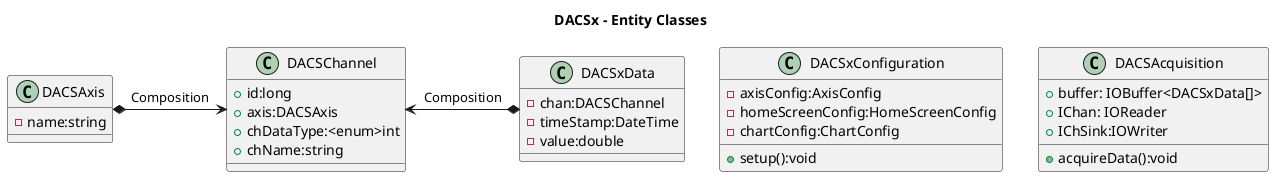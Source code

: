 @startuml

title DACSx - Entity Classes


class DACSxConfiguration {
  -axisConfig:AxisConfig
  -homeScreenConfig:HomeScreenConfig
  -chartConfig:ChartConfig
  +setup():void
}
class DACSAxis
{
  -name:string
}

class DACSChannel{
  +id:long
  +axis:DACSAxis
  +chDataType:<enum>int
  +chName:string
}
class DACSxData{
  -chan:DACSChannel
  -timeStamp:DateTime
  -value:double
}
class DACSAcquisition{
  +buffer: IOBuffer<DACSxData[]>
  +IChan: IOReader
  +IChSink:IOWriter
  +acquireData():void
}


DACSxData *-left-> DACSChannel: Composition
DACSAxis *-right-> DACSChannel: Composition

@enduml